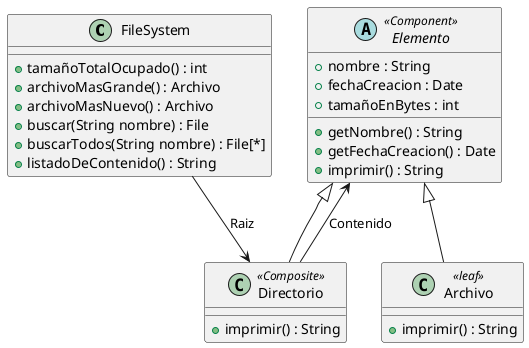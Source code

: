 @startuml Ejercicio12 
'El FileSystem solamente tendria la raiz? Pero esta raiz sabemos que es un directorio, entonces?'
'Si se plantea de esta forma, el FileSystem no es un Client, queda como raro pero osea, sabemos que el FileSystem tiene un directorio osea tiene todo pero solamente tiene la referencia a la raiz'
FileSystem --> Directorio : Raiz 
Elemento <|-- Archivo 
Elemento <|-- Directorio 
Elemento <-- Directorio : Contenido

class FileSystem{
    +tamañoTotalOcupado() : int
    +archivoMasGrande() : Archivo 
    +archivoMasNuevo() : Archivo 
    +buscar(String nombre) : File 
    +buscarTodos(String nombre) : File[*]
    +listadoDeContenido() : String
}

Abstract class Elemento <<Component>>{
    +nombre : String 
    +fechaCreacion : Date 
    +tamañoEnBytes : int
    +getNombre() : String 
    +getFechaCreacion() : Date 
    +imprimir() : String
} 

class Archivo <<leaf>>{
    +imprimir() : String
}

class Directorio <<Composite>>{
    +imprimir() : String
}

@enduml